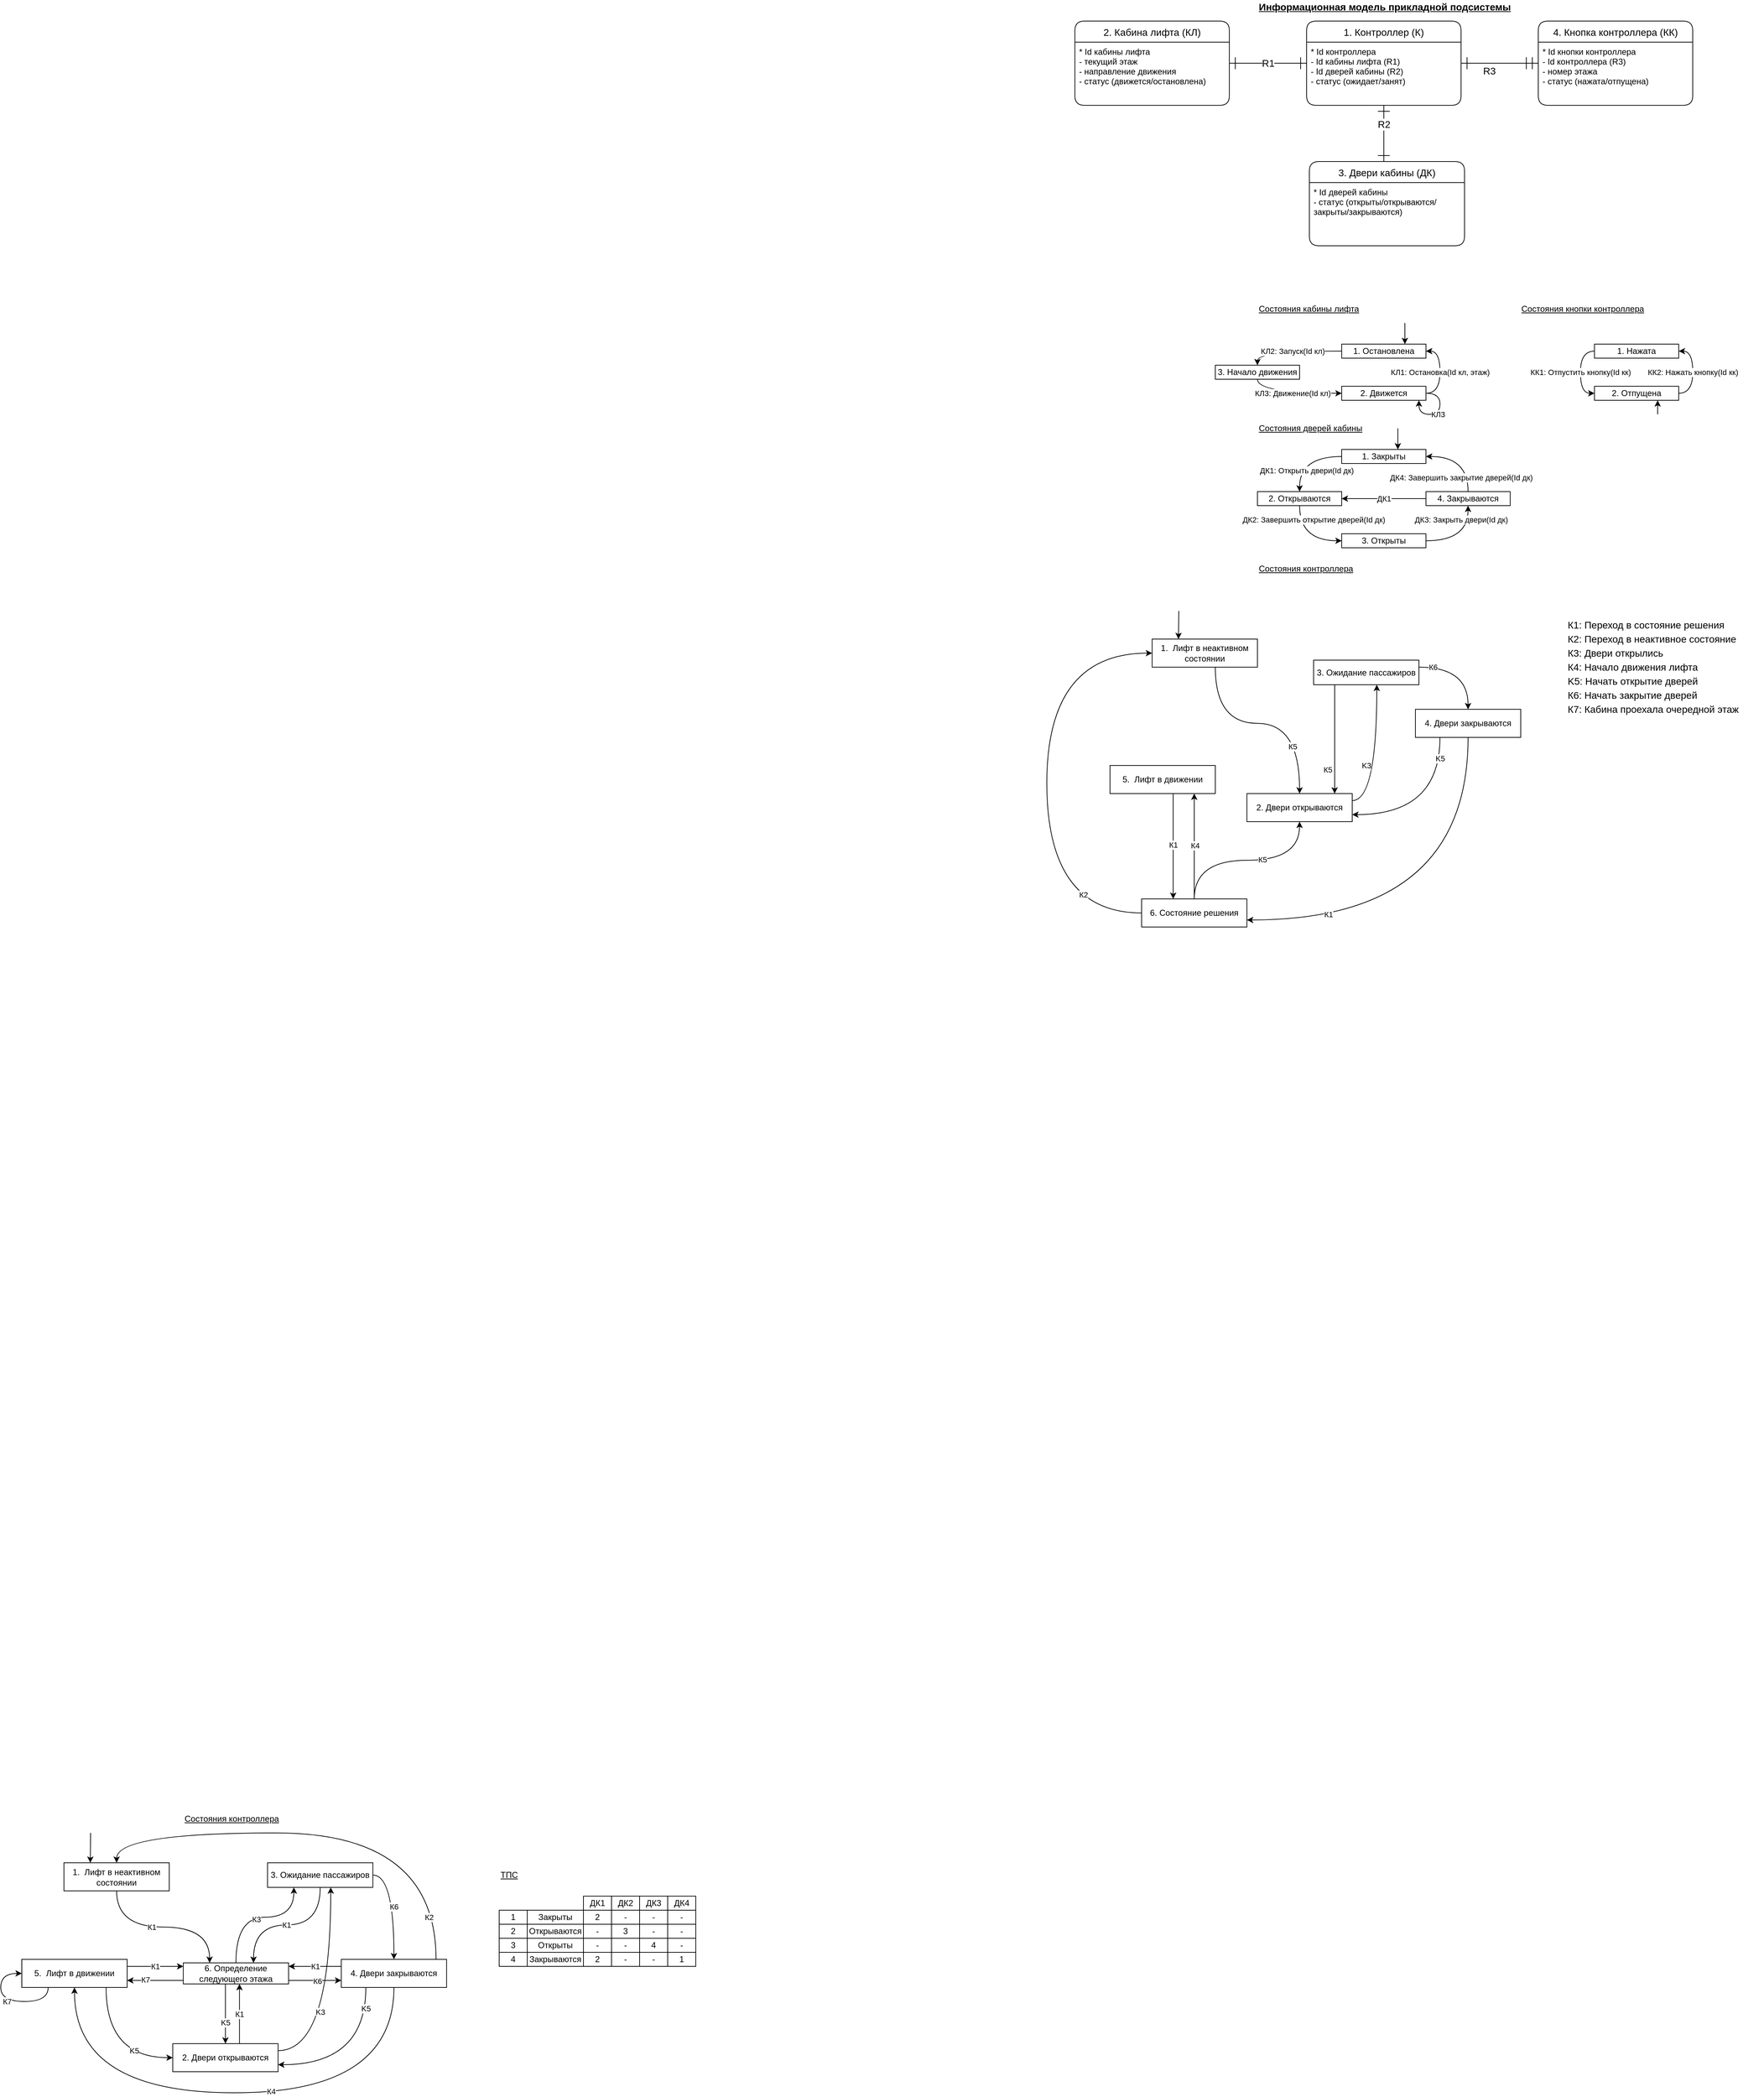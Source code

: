 <mxfile>
    <diagram id="FFJJ7vYpV9TbGx-IhugV" name="Страница 1">
        <mxGraphModel dx="3145" dy="600" grid="1" gridSize="10" guides="1" tooltips="1" connect="1" arrows="1" fold="1" page="1" pageScale="1" pageWidth="827" pageHeight="1169" math="0" shadow="0">
            <root>
                <mxCell id="0"/>
                <mxCell id="1" parent="0"/>
                <mxCell id="rGy74gRU72N-6EAPcVKt-3" value="Состояния кабины лифта" style="text;html=1;strokeColor=none;fillColor=none;align=left;verticalAlign=middle;whiteSpace=wrap;rounded=0;fontStyle=4" parent="1" vertex="1">
                    <mxGeometry x="40" y="450" width="200" height="20" as="geometry"/>
                </mxCell>
                <mxCell id="rGy74gRU72N-6EAPcVKt-4" value="Состояния дверей кабины" style="text;html=1;strokeColor=none;fillColor=none;align=left;verticalAlign=middle;whiteSpace=wrap;rounded=0;fontStyle=4" parent="1" vertex="1">
                    <mxGeometry x="40.0" y="620" width="200.03" height="20" as="geometry"/>
                </mxCell>
                <mxCell id="rGy74gRU72N-6EAPcVKt-15" value="Состояния кнопки контроллера" style="text;html=1;strokeColor=none;fillColor=none;align=left;verticalAlign=middle;whiteSpace=wrap;rounded=0;fontStyle=4" parent="1" vertex="1">
                    <mxGeometry x="414.03" y="450" width="200.03" height="20" as="geometry"/>
                </mxCell>
                <mxCell id="ytYb5CN6HiQMM8bSOuHx-4" value="КЛ2: Запуск(Id кл)" style="edgeStyle=orthogonalEdgeStyle;curved=1;orthogonalLoop=1;jettySize=auto;html=1;" parent="1" source="ytYb5CN6HiQMM8bSOuHx-1" target="5jym0ZMFD4PkC4suiMIN-1" edge="1">
                    <mxGeometry relative="1" as="geometry">
                        <Array as="points">
                            <mxPoint x="40" y="520"/>
                        </Array>
                    </mxGeometry>
                </mxCell>
                <mxCell id="ytYb5CN6HiQMM8bSOuHx-1" value="1. Остановлена" style="rounded=0;whiteSpace=wrap;html=1;" parent="1" vertex="1">
                    <mxGeometry x="160.02" y="510" width="120" height="20" as="geometry"/>
                </mxCell>
                <mxCell id="ytYb5CN6HiQMM8bSOuHx-3" value="КЛ1: Остановка(Id кл, этаж)" style="edgeStyle=orthogonalEdgeStyle;orthogonalLoop=1;jettySize=auto;html=1;curved=1;" parent="1" source="ytYb5CN6HiQMM8bSOuHx-2" target="ytYb5CN6HiQMM8bSOuHx-1" edge="1">
                    <mxGeometry relative="1" as="geometry">
                        <Array as="points">
                            <mxPoint x="300.02" y="580"/>
                            <mxPoint x="300.02" y="520"/>
                        </Array>
                    </mxGeometry>
                </mxCell>
                <mxCell id="ytYb5CN6HiQMM8bSOuHx-2" value="2. Движется" style="rounded=0;whiteSpace=wrap;html=1;" parent="1" vertex="1">
                    <mxGeometry x="160.02" y="570" width="120" height="20" as="geometry"/>
                </mxCell>
                <mxCell id="ytYb5CN6HiQMM8bSOuHx-5" value="Информационная модель прикладной подсистемы" style="text;html=1;strokeColor=none;fillColor=none;align=left;verticalAlign=middle;whiteSpace=wrap;rounded=0;fontStyle=5;fontSize=14;" parent="1" vertex="1">
                    <mxGeometry x="39.97" y="20" width="400.03" height="20" as="geometry"/>
                </mxCell>
                <mxCell id="ytYb5CN6HiQMM8bSOuHx-6" value="2. Кабина лифта (КЛ)" style="swimlane;childLayout=stackLayout;horizontal=1;startSize=30;horizontalStack=0;rounded=1;fontSize=14;fontStyle=0;strokeWidth=1;resizeParent=0;resizeLast=1;shadow=0;dashed=0;align=center;" parent="1" vertex="1">
                    <mxGeometry x="-220" y="50" width="220" height="120" as="geometry"/>
                </mxCell>
                <mxCell id="ytYb5CN6HiQMM8bSOuHx-7" value="* Id кабины лифта&#10;- текущий этаж&#10;- направление движения&#10;- статус (движется/остановлена)" style="align=left;strokeColor=none;fillColor=none;spacingLeft=4;fontSize=12;verticalAlign=top;resizable=0;rotatable=0;part=1;" parent="ytYb5CN6HiQMM8bSOuHx-6" vertex="1">
                    <mxGeometry y="30" width="220" height="90" as="geometry"/>
                </mxCell>
                <mxCell id="ytYb5CN6HiQMM8bSOuHx-17" value="R1" style="edgeStyle=orthogonalEdgeStyle;curved=1;orthogonalLoop=1;jettySize=auto;html=1;fontSize=14;endArrow=ERone;endFill=0;endSize=15;startArrow=ERone;startFill=0;startSize=15;" parent="1" source="ytYb5CN6HiQMM8bSOuHx-8" target="ytYb5CN6HiQMM8bSOuHx-6" edge="1">
                    <mxGeometry relative="1" as="geometry">
                        <mxPoint as="offset"/>
                    </mxGeometry>
                </mxCell>
                <mxCell id="ytYb5CN6HiQMM8bSOuHx-18" style="edgeStyle=orthogonalEdgeStyle;curved=1;orthogonalLoop=1;jettySize=auto;html=1;fontSize=14;startArrow=ERone;startFill=0;endArrow=ERone;endFill=0;startSize=15;endSize=15;" parent="1" source="ytYb5CN6HiQMM8bSOuHx-8" target="ytYb5CN6HiQMM8bSOuHx-11" edge="1">
                    <mxGeometry relative="1" as="geometry">
                        <Array as="points">
                            <mxPoint x="299.97" y="170"/>
                            <mxPoint x="299.97" y="310"/>
                        </Array>
                    </mxGeometry>
                </mxCell>
                <mxCell id="ytYb5CN6HiQMM8bSOuHx-20" value="R2" style="edgeLabel;html=1;align=center;verticalAlign=middle;resizable=0;points=[];fontSize=14;" parent="ytYb5CN6HiQMM8bSOuHx-18" vertex="1" connectable="0">
                    <mxGeometry x="0.197" y="-1" relative="1" as="geometry">
                        <mxPoint x="1" y="-21" as="offset"/>
                    </mxGeometry>
                </mxCell>
                <mxCell id="ytYb5CN6HiQMM8bSOuHx-8" value="1. Контроллер (К)" style="swimlane;childLayout=stackLayout;horizontal=1;startSize=30;horizontalStack=0;rounded=1;fontSize=14;fontStyle=0;strokeWidth=1;resizeParent=0;resizeLast=1;shadow=0;dashed=0;align=center;" parent="1" vertex="1">
                    <mxGeometry x="110.02" y="50" width="220" height="120" as="geometry"/>
                </mxCell>
                <mxCell id="ytYb5CN6HiQMM8bSOuHx-9" value="* Id контроллера&#10;- Id кабины лифта (R1)&#10;- Id дверей кабины (R2)&#10;- статус (ожидает/занят)" style="align=left;strokeColor=none;fillColor=none;spacingLeft=4;fontSize=12;verticalAlign=top;resizable=0;rotatable=0;part=1;" parent="ytYb5CN6HiQMM8bSOuHx-8" vertex="1">
                    <mxGeometry y="30" width="220" height="90" as="geometry"/>
                </mxCell>
                <mxCell id="ytYb5CN6HiQMM8bSOuHx-11" value="3. Двери кабины (ДК)" style="swimlane;childLayout=stackLayout;horizontal=1;startSize=30;horizontalStack=0;rounded=1;fontSize=14;fontStyle=0;strokeWidth=1;resizeParent=0;resizeLast=1;shadow=0;dashed=0;align=center;" parent="1" vertex="1">
                    <mxGeometry x="113.97" y="250" width="221" height="120" as="geometry"/>
                </mxCell>
                <mxCell id="ytYb5CN6HiQMM8bSOuHx-12" value="* Id дверей кабины&#10;- статус (открыты/открываются/&#10;закрыты/закрываются)" style="align=left;strokeColor=none;fillColor=none;spacingLeft=4;fontSize=12;verticalAlign=top;resizable=0;rotatable=0;part=1;" parent="ytYb5CN6HiQMM8bSOuHx-11" vertex="1">
                    <mxGeometry y="30" width="221" height="90" as="geometry"/>
                </mxCell>
                <mxCell id="ytYb5CN6HiQMM8bSOuHx-19" style="edgeStyle=orthogonalEdgeStyle;curved=1;orthogonalLoop=1;jettySize=auto;html=1;fontSize=14;startArrow=ERmandOne;startFill=0;endArrow=ERone;endFill=0;startSize=15;endSize=15;" parent="1" source="ytYb5CN6HiQMM8bSOuHx-15" target="ytYb5CN6HiQMM8bSOuHx-8" edge="1">
                    <mxGeometry relative="1" as="geometry"/>
                </mxCell>
                <mxCell id="ytYb5CN6HiQMM8bSOuHx-21" value="R3" style="edgeLabel;html=1;align=center;verticalAlign=middle;resizable=0;points=[];fontSize=14;" parent="ytYb5CN6HiQMM8bSOuHx-19" vertex="1" connectable="0">
                    <mxGeometry x="0.283" relative="1" as="geometry">
                        <mxPoint y="11" as="offset"/>
                    </mxGeometry>
                </mxCell>
                <mxCell id="ytYb5CN6HiQMM8bSOuHx-15" value="4. Кнопка контроллера (КК)" style="swimlane;childLayout=stackLayout;horizontal=1;startSize=30;horizontalStack=0;rounded=1;fontSize=14;fontStyle=0;strokeWidth=1;resizeParent=0;resizeLast=1;shadow=0;dashed=0;align=center;" parent="1" vertex="1">
                    <mxGeometry x="440" y="50" width="220" height="120" as="geometry"/>
                </mxCell>
                <mxCell id="ytYb5CN6HiQMM8bSOuHx-16" value="* Id кнопки контроллера&#10;- Id контроллера (R3)&#10;- номер этажа&#10;- статус (нажата/отпущена)" style="align=left;strokeColor=none;fillColor=none;spacingLeft=4;fontSize=12;verticalAlign=top;resizable=0;rotatable=0;part=1;" parent="ytYb5CN6HiQMM8bSOuHx-15" vertex="1">
                    <mxGeometry y="30" width="220" height="90" as="geometry"/>
                </mxCell>
                <mxCell id="E6nvMdB4aJgWT5wThZRG-4" value="КК1: Отпустить кнопку(Id кк)" style="edgeStyle=orthogonalEdgeStyle;curved=1;orthogonalLoop=1;jettySize=auto;html=1;" parent="1" source="E6nvMdB4aJgWT5wThZRG-1" target="E6nvMdB4aJgWT5wThZRG-2" edge="1">
                    <mxGeometry relative="1" as="geometry">
                        <Array as="points">
                            <mxPoint x="500.06" y="520"/>
                            <mxPoint x="500.06" y="580"/>
                        </Array>
                    </mxGeometry>
                </mxCell>
                <mxCell id="E6nvMdB4aJgWT5wThZRG-1" value="1. Нажата" style="rounded=0;whiteSpace=wrap;html=1;" parent="1" vertex="1">
                    <mxGeometry x="520.04" y="510" width="120" height="20" as="geometry"/>
                </mxCell>
                <mxCell id="E6nvMdB4aJgWT5wThZRG-3" value="КК2: Нажать кнопку(Id кк)" style="edgeStyle=orthogonalEdgeStyle;orthogonalLoop=1;jettySize=auto;html=1;curved=1;" parent="1" source="E6nvMdB4aJgWT5wThZRG-2" target="E6nvMdB4aJgWT5wThZRG-1" edge="1">
                    <mxGeometry relative="1" as="geometry">
                        <Array as="points">
                            <mxPoint x="660.06" y="580"/>
                            <mxPoint x="660.06" y="520"/>
                        </Array>
                    </mxGeometry>
                </mxCell>
                <mxCell id="E6nvMdB4aJgWT5wThZRG-2" value="2. Отпущена" style="rounded=0;whiteSpace=wrap;html=1;" parent="1" vertex="1">
                    <mxGeometry x="520.04" y="570" width="120" height="20" as="geometry"/>
                </mxCell>
                <mxCell id="E6nvMdB4aJgWT5wThZRG-9" style="edgeStyle=orthogonalEdgeStyle;curved=1;orthogonalLoop=1;jettySize=auto;html=1;entryX=0.5;entryY=0;entryDx=0;entryDy=0;exitX=0;exitY=0.5;exitDx=0;exitDy=0;" parent="1" source="E6nvMdB4aJgWT5wThZRG-5" target="E6nvMdB4aJgWT5wThZRG-6" edge="1">
                    <mxGeometry relative="1" as="geometry"/>
                </mxCell>
                <mxCell id="W7GcJJfSbcKXSyQRW5s8-4" value="ДК1: Открыть двери(Id дк)" style="edgeLabel;html=1;align=center;verticalAlign=middle;resizable=0;points=[];" parent="E6nvMdB4aJgWT5wThZRG-9" vertex="1" connectable="0">
                    <mxGeometry x="0.418" y="13" relative="1" as="geometry">
                        <mxPoint x="-3" y="2" as="offset"/>
                    </mxGeometry>
                </mxCell>
                <mxCell id="E6nvMdB4aJgWT5wThZRG-5" value="1. Закрыты" style="rounded=0;whiteSpace=wrap;html=1;" parent="1" vertex="1">
                    <mxGeometry x="160.0" y="660" width="120" height="20" as="geometry"/>
                </mxCell>
                <mxCell id="E6nvMdB4aJgWT5wThZRG-10" style="edgeStyle=orthogonalEdgeStyle;curved=1;orthogonalLoop=1;jettySize=auto;html=1;entryX=0;entryY=0.5;entryDx=0;entryDy=0;" parent="1" source="E6nvMdB4aJgWT5wThZRG-6" target="E6nvMdB4aJgWT5wThZRG-8" edge="1">
                    <mxGeometry relative="1" as="geometry"/>
                </mxCell>
                <mxCell id="W7GcJJfSbcKXSyQRW5s8-5" value="ДК2: Завершить открытие дверей(Id дк)" style="edgeLabel;html=1;align=center;verticalAlign=middle;resizable=0;points=[];" parent="E6nvMdB4aJgWT5wThZRG-10" vertex="1" connectable="0">
                    <mxGeometry x="0.218" y="11" relative="1" as="geometry">
                        <mxPoint x="3" y="-19" as="offset"/>
                    </mxGeometry>
                </mxCell>
                <mxCell id="E6nvMdB4aJgWT5wThZRG-6" value="2. Открываются" style="rounded=0;whiteSpace=wrap;html=1;" parent="1" vertex="1">
                    <mxGeometry x="40.0" y="720" width="120" height="20" as="geometry"/>
                </mxCell>
                <mxCell id="E6nvMdB4aJgWT5wThZRG-12" style="edgeStyle=orthogonalEdgeStyle;curved=1;orthogonalLoop=1;jettySize=auto;html=1;entryX=1;entryY=0.5;entryDx=0;entryDy=0;" parent="1" source="E6nvMdB4aJgWT5wThZRG-7" target="E6nvMdB4aJgWT5wThZRG-5" edge="1">
                    <mxGeometry relative="1" as="geometry"/>
                </mxCell>
                <mxCell id="W7GcJJfSbcKXSyQRW5s8-7" value="ДК4: Завершить закрытие дверей(Id дк)" style="edgeLabel;html=1;align=center;verticalAlign=middle;resizable=0;points=[];" parent="E6nvMdB4aJgWT5wThZRG-12" vertex="1" connectable="0">
                    <mxGeometry x="0.218" y="8" relative="1" as="geometry">
                        <mxPoint x="7" y="22" as="offset"/>
                    </mxGeometry>
                </mxCell>
                <mxCell id="W7GcJJfSbcKXSyQRW5s8-23" style="edgeStyle=orthogonalEdgeStyle;rounded=0;orthogonalLoop=1;jettySize=auto;html=1;" parent="1" source="E6nvMdB4aJgWT5wThZRG-7" target="E6nvMdB4aJgWT5wThZRG-6" edge="1">
                    <mxGeometry relative="1" as="geometry"/>
                </mxCell>
                <mxCell id="W7GcJJfSbcKXSyQRW5s8-24" value="ДК1" style="edgeLabel;html=1;align=center;verticalAlign=middle;resizable=0;points=[];" parent="W7GcJJfSbcKXSyQRW5s8-23" vertex="1" connectable="0">
                    <mxGeometry x="-0.161" y="1" relative="1" as="geometry">
                        <mxPoint x="-10" y="-1" as="offset"/>
                    </mxGeometry>
                </mxCell>
                <mxCell id="E6nvMdB4aJgWT5wThZRG-7" value="4. Закрываются" style="rounded=0;whiteSpace=wrap;html=1;" parent="1" vertex="1">
                    <mxGeometry x="280.03" y="720" width="120" height="20" as="geometry"/>
                </mxCell>
                <mxCell id="E6nvMdB4aJgWT5wThZRG-11" style="edgeStyle=orthogonalEdgeStyle;curved=1;orthogonalLoop=1;jettySize=auto;html=1;exitX=1;exitY=0.5;exitDx=0;exitDy=0;" parent="1" source="E6nvMdB4aJgWT5wThZRG-8" target="E6nvMdB4aJgWT5wThZRG-7" edge="1">
                    <mxGeometry relative="1" as="geometry"/>
                </mxCell>
                <mxCell id="W7GcJJfSbcKXSyQRW5s8-6" value="ДК3: Закрыть двери(Id дк)" style="edgeLabel;html=1;align=center;verticalAlign=middle;resizable=0;points=[];" parent="E6nvMdB4aJgWT5wThZRG-11" vertex="1" connectable="0">
                    <mxGeometry x="0.364" y="13" relative="1" as="geometry">
                        <mxPoint x="3" y="-15" as="offset"/>
                    </mxGeometry>
                </mxCell>
                <mxCell id="E6nvMdB4aJgWT5wThZRG-8" value="3. Открыты" style="rounded=0;whiteSpace=wrap;html=1;" parent="1" vertex="1">
                    <mxGeometry x="160.0" y="780" width="120" height="20" as="geometry"/>
                </mxCell>
                <mxCell id="W7GcJJfSbcKXSyQRW5s8-1" value="1" style="rounded=0;whiteSpace=wrap;html=1;fillColor=none;" parent="1" vertex="1">
                    <mxGeometry x="-1040" y="2740" width="40" height="20" as="geometry"/>
                </mxCell>
                <mxCell id="W7GcJJfSbcKXSyQRW5s8-2" value="ТПС" style="text;html=1;strokeColor=none;fillColor=none;align=left;verticalAlign=middle;whiteSpace=wrap;rounded=0;fontStyle=4" parent="1" vertex="1">
                    <mxGeometry x="-1040" y="2680" width="200" height="20" as="geometry"/>
                </mxCell>
                <mxCell id="W7GcJJfSbcKXSyQRW5s8-8" value="2" style="rounded=0;whiteSpace=wrap;html=1;fillColor=none;" parent="1" vertex="1">
                    <mxGeometry x="-1040" y="2760" width="40" height="20" as="geometry"/>
                </mxCell>
                <mxCell id="W7GcJJfSbcKXSyQRW5s8-9" value="3" style="rounded=0;whiteSpace=wrap;html=1;fillColor=none;" parent="1" vertex="1">
                    <mxGeometry x="-1040" y="2780" width="40" height="20" as="geometry"/>
                </mxCell>
                <mxCell id="W7GcJJfSbcKXSyQRW5s8-10" value="4" style="rounded=0;whiteSpace=wrap;html=1;fillColor=none;" parent="1" vertex="1">
                    <mxGeometry x="-1040" y="2800" width="40" height="20" as="geometry"/>
                </mxCell>
                <mxCell id="W7GcJJfSbcKXSyQRW5s8-11" value="Закрыты" style="rounded=0;whiteSpace=wrap;html=1;fillColor=none;" parent="1" vertex="1">
                    <mxGeometry x="-1000" y="2740" width="80" height="20" as="geometry"/>
                </mxCell>
                <mxCell id="W7GcJJfSbcKXSyQRW5s8-12" value="Открываются" style="rounded=0;whiteSpace=wrap;html=1;fillColor=none;" parent="1" vertex="1">
                    <mxGeometry x="-1000" y="2760" width="80" height="20" as="geometry"/>
                </mxCell>
                <mxCell id="W7GcJJfSbcKXSyQRW5s8-13" value="Открыты" style="rounded=0;whiteSpace=wrap;html=1;fillColor=none;" parent="1" vertex="1">
                    <mxGeometry x="-1000" y="2780" width="80" height="20" as="geometry"/>
                </mxCell>
                <mxCell id="W7GcJJfSbcKXSyQRW5s8-14" value="Закрываются" style="rounded=0;whiteSpace=wrap;html=1;fillColor=none;" parent="1" vertex="1">
                    <mxGeometry x="-1000" y="2800" width="80" height="20" as="geometry"/>
                </mxCell>
                <mxCell id="W7GcJJfSbcKXSyQRW5s8-15" value="ДК1" style="rounded=0;whiteSpace=wrap;html=1;fillColor=none;" parent="1" vertex="1">
                    <mxGeometry x="-920" y="2720" width="40" height="20" as="geometry"/>
                </mxCell>
                <mxCell id="W7GcJJfSbcKXSyQRW5s8-16" value="ДК2" style="rounded=0;whiteSpace=wrap;html=1;fillColor=none;" parent="1" vertex="1">
                    <mxGeometry x="-880" y="2720" width="40" height="20" as="geometry"/>
                </mxCell>
                <mxCell id="W7GcJJfSbcKXSyQRW5s8-17" value="ДК3" style="rounded=0;whiteSpace=wrap;html=1;fillColor=none;" parent="1" vertex="1">
                    <mxGeometry x="-840" y="2720" width="40" height="20" as="geometry"/>
                </mxCell>
                <mxCell id="W7GcJJfSbcKXSyQRW5s8-18" value="ДК4" style="rounded=0;whiteSpace=wrap;html=1;fillColor=none;" parent="1" vertex="1">
                    <mxGeometry x="-800" y="2720" width="40" height="20" as="geometry"/>
                </mxCell>
                <mxCell id="W7GcJJfSbcKXSyQRW5s8-19" value="2" style="rounded=0;whiteSpace=wrap;html=1;fillColor=none;" parent="1" vertex="1">
                    <mxGeometry x="-920" y="2740" width="40" height="20" as="geometry"/>
                </mxCell>
                <mxCell id="W7GcJJfSbcKXSyQRW5s8-20" value="-" style="rounded=0;whiteSpace=wrap;html=1;fillColor=none;" parent="1" vertex="1">
                    <mxGeometry x="-920" y="2760" width="40" height="20" as="geometry"/>
                </mxCell>
                <mxCell id="W7GcJJfSbcKXSyQRW5s8-21" value="-" style="rounded=0;whiteSpace=wrap;html=1;fillColor=none;" parent="1" vertex="1">
                    <mxGeometry x="-920" y="2780" width="40" height="20" as="geometry"/>
                </mxCell>
                <mxCell id="W7GcJJfSbcKXSyQRW5s8-22" value="2" style="rounded=0;whiteSpace=wrap;html=1;fillColor=none;" parent="1" vertex="1">
                    <mxGeometry x="-920" y="2800" width="40" height="20" as="geometry"/>
                </mxCell>
                <mxCell id="W7GcJJfSbcKXSyQRW5s8-26" value="3" style="rounded=0;whiteSpace=wrap;html=1;fillColor=none;" parent="1" vertex="1">
                    <mxGeometry x="-880" y="2760" width="40" height="20" as="geometry"/>
                </mxCell>
                <mxCell id="W7GcJJfSbcKXSyQRW5s8-27" value="-" style="rounded=0;whiteSpace=wrap;html=1;fillColor=none;" parent="1" vertex="1">
                    <mxGeometry x="-880" y="2740" width="40" height="20" as="geometry"/>
                </mxCell>
                <mxCell id="W7GcJJfSbcKXSyQRW5s8-28" value="-" style="rounded=0;whiteSpace=wrap;html=1;fillColor=none;" parent="1" vertex="1">
                    <mxGeometry x="-880" y="2780" width="40" height="20" as="geometry"/>
                </mxCell>
                <mxCell id="W7GcJJfSbcKXSyQRW5s8-29" value="-" style="rounded=0;whiteSpace=wrap;html=1;fillColor=none;" parent="1" vertex="1">
                    <mxGeometry x="-880" y="2800" width="40" height="20" as="geometry"/>
                </mxCell>
                <mxCell id="W7GcJJfSbcKXSyQRW5s8-30" value="4" style="rounded=0;whiteSpace=wrap;html=1;fillColor=none;" parent="1" vertex="1">
                    <mxGeometry x="-840" y="2780" width="40" height="20" as="geometry"/>
                </mxCell>
                <mxCell id="W7GcJJfSbcKXSyQRW5s8-31" value="-" style="rounded=0;whiteSpace=wrap;html=1;fillColor=none;" parent="1" vertex="1">
                    <mxGeometry x="-840" y="2760" width="40" height="20" as="geometry"/>
                </mxCell>
                <mxCell id="W7GcJJfSbcKXSyQRW5s8-32" value="-" style="rounded=0;whiteSpace=wrap;html=1;fillColor=none;" parent="1" vertex="1">
                    <mxGeometry x="-840" y="2740" width="40" height="20" as="geometry"/>
                </mxCell>
                <mxCell id="W7GcJJfSbcKXSyQRW5s8-33" value="-" style="rounded=0;whiteSpace=wrap;html=1;fillColor=none;" parent="1" vertex="1">
                    <mxGeometry x="-840" y="2800" width="40" height="20" as="geometry"/>
                </mxCell>
                <mxCell id="W7GcJJfSbcKXSyQRW5s8-34" value="1" style="rounded=0;whiteSpace=wrap;html=1;fillColor=none;" parent="1" vertex="1">
                    <mxGeometry x="-800" y="2800" width="40" height="20" as="geometry"/>
                </mxCell>
                <mxCell id="W7GcJJfSbcKXSyQRW5s8-35" value="-" style="rounded=0;whiteSpace=wrap;html=1;fillColor=none;" parent="1" vertex="1">
                    <mxGeometry x="-800" y="2780" width="40" height="20" as="geometry"/>
                </mxCell>
                <mxCell id="W7GcJJfSbcKXSyQRW5s8-36" value="-" style="rounded=0;whiteSpace=wrap;html=1;fillColor=none;" parent="1" vertex="1">
                    <mxGeometry x="-800" y="2760" width="40" height="20" as="geometry"/>
                </mxCell>
                <mxCell id="W7GcJJfSbcKXSyQRW5s8-37" value="-" style="rounded=0;whiteSpace=wrap;html=1;fillColor=none;" parent="1" vertex="1">
                    <mxGeometry x="-800" y="2740" width="40" height="20" as="geometry"/>
                </mxCell>
                <mxCell id="ydrPqTwcOS3lQjm-XeVe-1" value="Состояния контроллера" style="text;html=1;strokeColor=none;fillColor=none;align=left;verticalAlign=middle;whiteSpace=wrap;rounded=0;fontStyle=4" parent="1" vertex="1">
                    <mxGeometry x="40.0" y="820" width="200.03" height="20" as="geometry"/>
                </mxCell>
                <mxCell id="IUg-mft-xapzD2BrvqNs-6" value="К6" style="edgeStyle=orthogonalEdgeStyle;orthogonalLoop=1;jettySize=auto;html=1;curved=1;" parent="1" source="1RubFFUEzhwFRpHru7SJ-27" target="1RubFFUEzhwFRpHru7SJ-29" edge="1">
                    <mxGeometry x="-0.692" relative="1" as="geometry">
                        <Array as="points">
                            <mxPoint x="340" y="970"/>
                        </Array>
                        <mxPoint as="offset"/>
                    </mxGeometry>
                </mxCell>
                <mxCell id="1RubFFUEzhwFRpHru7SJ-27" value="3. Ожидание пассажиров" style="rounded=0;whiteSpace=wrap;html=1;" parent="1" vertex="1">
                    <mxGeometry x="120.0" y="960" width="150" height="35" as="geometry"/>
                </mxCell>
                <mxCell id="1RubFFUEzhwFRpHru7SJ-29" value="4. Двери закрываются" style="rounded=0;whiteSpace=wrap;html=1;" parent="1" vertex="1">
                    <mxGeometry x="265.03" y="1030" width="150" height="40" as="geometry"/>
                </mxCell>
                <mxCell id="1RubFFUEzhwFRpHru7SJ-34" value="К2: Переход в неактивное состояние" style="text;html=1;strokeColor=none;fillColor=none;align=left;verticalAlign=middle;whiteSpace=wrap;rounded=0;fontSize=14;" parent="1" vertex="1">
                    <mxGeometry x="480.03" y="920" width="280" height="20" as="geometry"/>
                </mxCell>
                <mxCell id="1RubFFUEzhwFRpHru7SJ-40" value="К3: Двери открылись" style="text;html=1;strokeColor=none;fillColor=none;align=left;verticalAlign=middle;whiteSpace=wrap;rounded=0;fontSize=14;" parent="1" vertex="1">
                    <mxGeometry x="479.9" y="940" width="280" height="20" as="geometry"/>
                </mxCell>
                <mxCell id="qX_3Gwqr9Lo_Wm2yeuOw-2" value="К4: Начало движения лифта" style="text;html=1;strokeColor=none;fillColor=none;align=left;verticalAlign=middle;whiteSpace=wrap;rounded=0;fontSize=14;" parent="1" vertex="1">
                    <mxGeometry x="480.03" y="960" width="280" height="20" as="geometry"/>
                </mxCell>
                <mxCell id="IUg-mft-xapzD2BrvqNs-8" value="K3" style="edgeStyle=orthogonalEdgeStyle;orthogonalLoop=1;jettySize=auto;html=1;curved=1;exitX=1;exitY=0.25;exitDx=0;exitDy=0;" parent="1" source="HDxr8kiUH-6mZuYNT8Sr-1" target="1RubFFUEzhwFRpHru7SJ-27" edge="1">
                    <mxGeometry x="-0.15" y="15" relative="1" as="geometry">
                        <Array as="points">
                            <mxPoint x="210" y="1160"/>
                        </Array>
                        <mxPoint as="offset"/>
                    </mxGeometry>
                </mxCell>
                <mxCell id="HDxr8kiUH-6mZuYNT8Sr-1" value="2. Двери открываются" style="rounded=0;whiteSpace=wrap;html=1;" parent="1" vertex="1">
                    <mxGeometry x="25" y="1150" width="150" height="40" as="geometry"/>
                </mxCell>
                <mxCell id="IUg-mft-xapzD2BrvqNs-10" value="K5: Начать открытие дверей" style="text;html=1;strokeColor=none;fillColor=none;align=left;verticalAlign=middle;whiteSpace=wrap;rounded=0;fontSize=14;" parent="1" vertex="1">
                    <mxGeometry x="479.9" y="980" width="280" height="20" as="geometry"/>
                </mxCell>
                <mxCell id="IUg-mft-xapzD2BrvqNs-12" value="К6: Начать закрытие дверей" style="text;html=1;strokeColor=none;fillColor=none;align=left;verticalAlign=middle;whiteSpace=wrap;rounded=0;fontSize=14;" parent="1" vertex="1">
                    <mxGeometry x="479.9" y="1000" width="280" height="20" as="geometry"/>
                </mxCell>
                <mxCell id="IUg-mft-xapzD2BrvqNs-17" value="К7: Кабина проехала очередной этаж" style="text;html=1;strokeColor=none;fillColor=none;align=left;verticalAlign=middle;whiteSpace=wrap;rounded=0;fontSize=14;" parent="1" vertex="1">
                    <mxGeometry x="479.9" y="1020" width="280" height="20" as="geometry"/>
                </mxCell>
                <mxCell id="IUg-mft-xapzD2BrvqNs-18" value="" style="endArrow=classic;html=1;entryX=0.25;entryY=0;entryDx=0;entryDy=0;" parent="1" target="2" edge="1">
                    <mxGeometry width="50" height="50" relative="1" as="geometry">
                        <mxPoint x="-72" y="890" as="sourcePoint"/>
                        <mxPoint x="-90" y="890" as="targetPoint"/>
                        <Array as="points"/>
                    </mxGeometry>
                </mxCell>
                <mxCell id="IUg-mft-xapzD2BrvqNs-19" value="" style="endArrow=classic;html=1;entryX=0.75;entryY=0;entryDx=0;entryDy=0;" parent="1" target="ytYb5CN6HiQMM8bSOuHx-1" edge="1">
                    <mxGeometry width="50" height="50" relative="1" as="geometry">
                        <mxPoint x="250" y="480" as="sourcePoint"/>
                        <mxPoint x="300" y="430" as="targetPoint"/>
                    </mxGeometry>
                </mxCell>
                <mxCell id="IUg-mft-xapzD2BrvqNs-20" value="" style="endArrow=classic;html=1;entryX=0.75;entryY=1;entryDx=0;entryDy=0;" parent="1" target="E6nvMdB4aJgWT5wThZRG-2" edge="1">
                    <mxGeometry width="50" height="50" relative="1" as="geometry">
                        <mxPoint x="610" y="610" as="sourcePoint"/>
                        <mxPoint x="610" y="580" as="targetPoint"/>
                    </mxGeometry>
                </mxCell>
                <mxCell id="IUg-mft-xapzD2BrvqNs-21" value="" style="endArrow=classic;html=1;" parent="1" edge="1">
                    <mxGeometry width="50" height="50" relative="1" as="geometry">
                        <mxPoint x="240" y="630" as="sourcePoint"/>
                        <mxPoint x="240" y="660" as="targetPoint"/>
                    </mxGeometry>
                </mxCell>
                <mxCell id="5jym0ZMFD4PkC4suiMIN-3" value="КЛ3: Движение(Id кл)" style="edgeStyle=orthogonalEdgeStyle;orthogonalLoop=1;jettySize=auto;html=1;curved=1;" parent="1" source="5jym0ZMFD4PkC4suiMIN-1" target="ytYb5CN6HiQMM8bSOuHx-2" edge="1">
                    <mxGeometry relative="1" as="geometry">
                        <Array as="points">
                            <mxPoint x="40" y="580"/>
                        </Array>
                    </mxGeometry>
                </mxCell>
                <mxCell id="5jym0ZMFD4PkC4suiMIN-1" value="3. Начало движения" style="rounded=0;whiteSpace=wrap;html=1;" parent="1" vertex="1">
                    <mxGeometry x="-20" y="540" width="120" height="20" as="geometry"/>
                </mxCell>
                <mxCell id="5jym0ZMFD4PkC4suiMIN-4" value="КЛ3" style="edgeStyle=orthogonalEdgeStyle;curved=1;orthogonalLoop=1;jettySize=auto;html=1;exitX=1;exitY=0.5;exitDx=0;exitDy=0;" parent="1" source="ytYb5CN6HiQMM8bSOuHx-2" target="ytYb5CN6HiQMM8bSOuHx-2" edge="1">
                    <mxGeometry x="0.049" relative="1" as="geometry">
                        <Array as="points">
                            <mxPoint x="300" y="580"/>
                            <mxPoint x="300" y="610"/>
                            <mxPoint x="270" y="610"/>
                        </Array>
                        <mxPoint as="offset"/>
                    </mxGeometry>
                </mxCell>
                <mxCell id="2" value="1.&amp;nbsp; Лифт в неактивном состоянии" style="rounded=0;whiteSpace=wrap;html=1;" parent="1" vertex="1">
                    <mxGeometry x="-110" y="930" width="150" height="40" as="geometry"/>
                </mxCell>
                <mxCell id="5" value="5.&amp;nbsp; Лифт в движении" style="rounded=0;whiteSpace=wrap;html=1;" parent="1" vertex="1">
                    <mxGeometry x="-170" y="1110" width="150" height="40" as="geometry"/>
                </mxCell>
                <mxCell id="13" value="" style="edgeStyle=elbowEdgeStyle;elbow=vertical;endArrow=classic;html=1;curved=1;" parent="1" source="1RubFFUEzhwFRpHru7SJ-29" target="104" edge="1">
                    <mxGeometry width="50" height="50" relative="1" as="geometry">
                        <mxPoint x="-90" y="1280" as="sourcePoint"/>
                        <mxPoint x="-40" y="1230" as="targetPoint"/>
                        <Array as="points">
                            <mxPoint x="190" y="1330"/>
                        </Array>
                    </mxGeometry>
                </mxCell>
                <mxCell id="110" value="К1" style="edgeLabel;html=1;align=center;verticalAlign=middle;resizable=0;points=[];" vertex="1" connectable="0" parent="13">
                    <mxGeometry x="0.598" y="-9" relative="1" as="geometry">
                        <mxPoint y="1" as="offset"/>
                    </mxGeometry>
                </mxCell>
                <mxCell id="63" value="K5" style="edgeStyle=orthogonalEdgeStyle;orthogonalLoop=1;jettySize=auto;html=1;curved=1;entryX=1;entryY=0.75;entryDx=0;entryDy=0;" parent="1" source="1RubFFUEzhwFRpHru7SJ-29" target="HDxr8kiUH-6mZuYNT8Sr-1" edge="1">
                    <mxGeometry x="-0.745" relative="1" as="geometry">
                        <Array as="points">
                            <mxPoint x="300" y="1180"/>
                        </Array>
                        <mxPoint as="offset"/>
                        <mxPoint x="185" y="1180" as="sourcePoint"/>
                        <mxPoint x="260" y="937.5" as="targetPoint"/>
                    </mxGeometry>
                </mxCell>
                <mxCell id="64" value="Состояния контроллера" style="text;html=1;strokeColor=none;fillColor=none;align=left;verticalAlign=middle;whiteSpace=wrap;rounded=0;fontStyle=4" parent="1" vertex="1">
                    <mxGeometry x="-1489.92" y="2600" width="200.03" height="20" as="geometry"/>
                </mxCell>
                <mxCell id="65" value="К1" style="edgeStyle=orthogonalEdgeStyle;rounded=0;orthogonalLoop=1;jettySize=auto;html=1;" parent="1" source="67" target="68" edge="1">
                    <mxGeometry relative="1" as="geometry">
                        <Array as="points">
                            <mxPoint x="-1519.92" y="2820"/>
                            <mxPoint x="-1519.92" y="2820"/>
                        </Array>
                    </mxGeometry>
                </mxCell>
                <mxCell id="66" value="K5" style="edgeStyle=orthogonalEdgeStyle;orthogonalLoop=1;jettySize=auto;html=1;curved=1;" parent="1" source="67" target="76" edge="1">
                    <mxGeometry x="0.436" y="10" relative="1" as="geometry">
                        <Array as="points">
                            <mxPoint x="-1599.92" y="2950"/>
                        </Array>
                        <mxPoint as="offset"/>
                    </mxGeometry>
                </mxCell>
                <mxCell id="67" value="4.&amp;nbsp; Лифт в движении" style="rounded=0;whiteSpace=wrap;html=1;" parent="1" vertex="1">
                    <mxGeometry x="-1719.92" y="2810" width="150" height="40" as="geometry"/>
                </mxCell>
                <mxCell id="68" value="6. Определение следующего этажа" style="rounded=0;whiteSpace=wrap;html=1;" parent="1" vertex="1">
                    <mxGeometry x="-1489.95" y="2815" width="150" height="30" as="geometry"/>
                </mxCell>
                <mxCell id="69" value="К1" style="edgeStyle=orthogonalEdgeStyle;orthogonalLoop=1;jettySize=auto;html=1;curved=1;" parent="1" source="71" target="68" edge="1">
                    <mxGeometry relative="1" as="geometry">
                        <Array as="points">
                            <mxPoint x="-1294.92" y="2761"/>
                            <mxPoint x="-1389.92" y="2761"/>
                        </Array>
                    </mxGeometry>
                </mxCell>
                <mxCell id="70" value="К6" style="edgeStyle=orthogonalEdgeStyle;orthogonalLoop=1;jettySize=auto;html=1;curved=1;" parent="1" source="71" target="73" edge="1">
                    <mxGeometry relative="1" as="geometry">
                        <Array as="points">
                            <mxPoint x="-1189.92" y="2690"/>
                        </Array>
                    </mxGeometry>
                </mxCell>
                <mxCell id="71" value="3. Ожидание пассажиров" style="rounded=0;whiteSpace=wrap;html=1;" parent="1" vertex="1">
                    <mxGeometry x="-1369.92" y="2672.5" width="150" height="35" as="geometry"/>
                </mxCell>
                <mxCell id="72" value="К1" style="edgeStyle=orthogonalEdgeStyle;rounded=0;orthogonalLoop=1;jettySize=auto;html=1;exitX=0;exitY=0.25;exitDx=0;exitDy=0;" parent="1" source="73" edge="1">
                    <mxGeometry relative="1" as="geometry">
                        <mxPoint x="-1339.92" y="2820" as="targetPoint"/>
                    </mxGeometry>
                </mxCell>
                <mxCell id="73" value="4. Двери закрываются" style="rounded=0;whiteSpace=wrap;html=1;" parent="1" vertex="1">
                    <mxGeometry x="-1264.89" y="2810" width="150" height="40" as="geometry"/>
                </mxCell>
                <mxCell id="74" value="К1" style="edgeStyle=orthogonalEdgeStyle;rounded=0;orthogonalLoop=1;jettySize=auto;html=1;" parent="1" source="76" target="68" edge="1">
                    <mxGeometry relative="1" as="geometry">
                        <Array as="points">
                            <mxPoint x="-1409.92" y="2880"/>
                            <mxPoint x="-1409.92" y="2880"/>
                        </Array>
                    </mxGeometry>
                </mxCell>
                <mxCell id="75" value="K3" style="edgeStyle=orthogonalEdgeStyle;orthogonalLoop=1;jettySize=auto;html=1;curved=1;exitX=1;exitY=0.25;exitDx=0;exitDy=0;" parent="1" source="76" target="71" edge="1">
                    <mxGeometry x="-0.15" y="15" relative="1" as="geometry">
                        <Array as="points">
                            <mxPoint x="-1279.92" y="2940"/>
                        </Array>
                        <mxPoint as="offset"/>
                    </mxGeometry>
                </mxCell>
                <mxCell id="76" value="2. Двери открываются" style="rounded=0;whiteSpace=wrap;html=1;" parent="1" vertex="1">
                    <mxGeometry x="-1504.92" y="2930" width="150" height="40" as="geometry"/>
                </mxCell>
                <mxCell id="77" value="К7" style="edgeStyle=orthogonalEdgeStyle;orthogonalLoop=1;jettySize=auto;html=1;exitX=0.25;exitY=1;exitDx=0;exitDy=0;curved=1;" parent="1" source="67" target="67" edge="1">
                    <mxGeometry relative="1" as="geometry">
                        <Array as="points">
                            <mxPoint x="-1681.92" y="2870"/>
                            <mxPoint x="-1749.92" y="2870"/>
                            <mxPoint x="-1749.92" y="2830"/>
                        </Array>
                    </mxGeometry>
                </mxCell>
                <mxCell id="78" value="" style="endArrow=classic;html=1;entryX=0.25;entryY=0;entryDx=0;entryDy=0;" parent="1" target="79" edge="1">
                    <mxGeometry width="50" height="50" relative="1" as="geometry">
                        <mxPoint x="-1621.92" y="2630" as="sourcePoint"/>
                        <mxPoint x="-1619.92" y="2670" as="targetPoint"/>
                        <Array as="points"/>
                    </mxGeometry>
                </mxCell>
                <mxCell id="79" value="1.&amp;nbsp; Лифт в неактивном состоянии" style="rounded=0;whiteSpace=wrap;html=1;" parent="1" vertex="1">
                    <mxGeometry x="-1659.92" y="2672.5" width="150" height="40" as="geometry"/>
                </mxCell>
                <mxCell id="80" value="5.&amp;nbsp; Лифт в движении" style="rounded=0;whiteSpace=wrap;html=1;" parent="1" vertex="1">
                    <mxGeometry x="-1719.92" y="2810" width="150" height="40" as="geometry"/>
                </mxCell>
                <mxCell id="81" value="" style="edgeStyle=elbowEdgeStyle;elbow=vertical;endArrow=classic;html=1;curved=1;entryX=0.25;entryY=0;entryDx=0;entryDy=0;" parent="1" source="79" target="68" edge="1">
                    <mxGeometry width="50" height="50" relative="1" as="geometry">
                        <mxPoint x="-1229.92" y="3010" as="sourcePoint"/>
                        <mxPoint x="-1179.92" y="2960" as="targetPoint"/>
                    </mxGeometry>
                </mxCell>
                <mxCell id="82" value="К1" style="edgeLabel;html=1;align=center;verticalAlign=middle;resizable=0;points=[];" parent="81" vertex="1" connectable="0">
                    <mxGeometry x="-0.141" relative="1" as="geometry">
                        <mxPoint as="offset"/>
                    </mxGeometry>
                </mxCell>
                <mxCell id="83" value="" style="edgeStyle=elbowEdgeStyle;elbow=horizontal;endArrow=classic;html=1;curved=1;" parent="1" source="68" target="73" edge="1">
                    <mxGeometry width="50" height="50" relative="1" as="geometry">
                        <mxPoint x="-1219.92" y="2990" as="sourcePoint"/>
                        <mxPoint x="-1169.92" y="2940" as="targetPoint"/>
                        <Array as="points">
                            <mxPoint x="-1309.92" y="2840"/>
                        </Array>
                    </mxGeometry>
                </mxCell>
                <mxCell id="84" value="К6" style="edgeLabel;html=1;align=center;verticalAlign=middle;resizable=0;points=[];" parent="83" vertex="1" connectable="0">
                    <mxGeometry x="0.074" y="-1" relative="1" as="geometry">
                        <mxPoint as="offset"/>
                    </mxGeometry>
                </mxCell>
                <mxCell id="85" value="K5" style="edgeStyle=orthogonalEdgeStyle;orthogonalLoop=1;jettySize=auto;html=1;curved=1;" parent="1" source="68" target="76" edge="1">
                    <mxGeometry x="0.294" relative="1" as="geometry">
                        <Array as="points">
                            <mxPoint x="-1429.92" y="2880"/>
                            <mxPoint x="-1429.92" y="2880"/>
                        </Array>
                        <mxPoint as="offset"/>
                        <mxPoint x="-1589.92" y="2860" as="sourcePoint"/>
                        <mxPoint x="-1494.92" y="2960" as="targetPoint"/>
                    </mxGeometry>
                </mxCell>
                <mxCell id="86" value="" style="edgeStyle=elbowEdgeStyle;elbow=vertical;endArrow=classic;html=1;curved=1;" parent="1" source="73" target="80" edge="1">
                    <mxGeometry width="50" height="50" relative="1" as="geometry">
                        <mxPoint x="-1619.92" y="3060" as="sourcePoint"/>
                        <mxPoint x="-1569.92" y="3010" as="targetPoint"/>
                        <Array as="points">
                            <mxPoint x="-1429.92" y="3000"/>
                        </Array>
                    </mxGeometry>
                </mxCell>
                <mxCell id="87" value="К4" style="edgeLabel;html=1;align=center;verticalAlign=middle;resizable=0;points=[];" parent="86" vertex="1" connectable="0">
                    <mxGeometry x="-0.138" y="-2" relative="1" as="geometry">
                        <mxPoint as="offset"/>
                    </mxGeometry>
                </mxCell>
                <mxCell id="88" value="" style="edgeStyle=elbowEdgeStyle;elbow=vertical;endArrow=classic;html=1;curved=1;" parent="1" source="73" target="79" edge="1">
                    <mxGeometry width="50" height="50" relative="1" as="geometry">
                        <mxPoint x="-1139.92" y="2980" as="sourcePoint"/>
                        <mxPoint x="-1089.92" y="2930" as="targetPoint"/>
                        <Array as="points">
                            <mxPoint x="-1129.92" y="2630"/>
                        </Array>
                    </mxGeometry>
                </mxCell>
                <mxCell id="89" value="К2" style="edgeLabel;html=1;align=center;verticalAlign=middle;resizable=0;points=[];" parent="88" vertex="1" connectable="0">
                    <mxGeometry x="-0.666" y="32" relative="1" as="geometry">
                        <mxPoint x="22" y="53" as="offset"/>
                    </mxGeometry>
                </mxCell>
                <mxCell id="90" value="" style="edgeStyle=elbowEdgeStyle;elbow=horizontal;endArrow=classic;html=1;curved=1;" parent="1" source="68" target="80" edge="1">
                    <mxGeometry width="50" height="50" relative="1" as="geometry">
                        <mxPoint x="-1719.92" y="2990" as="sourcePoint"/>
                        <mxPoint x="-1669.92" y="2940" as="targetPoint"/>
                        <Array as="points">
                            <mxPoint x="-1529.92" y="2840"/>
                        </Array>
                    </mxGeometry>
                </mxCell>
                <mxCell id="91" value="К7" style="edgeLabel;html=1;align=center;verticalAlign=middle;resizable=0;points=[];" parent="90" vertex="1" connectable="0">
                    <mxGeometry x="0.346" y="-1" relative="1" as="geometry">
                        <mxPoint as="offset"/>
                    </mxGeometry>
                </mxCell>
                <mxCell id="92" value="" style="edgeStyle=elbowEdgeStyle;elbow=vertical;endArrow=classic;html=1;curved=1;entryX=0.25;entryY=1;entryDx=0;entryDy=0;exitX=0.5;exitY=0;exitDx=0;exitDy=0;" parent="1" source="68" target="71" edge="1">
                    <mxGeometry width="50" height="50" relative="1" as="geometry">
                        <mxPoint x="-1449.92" y="2760" as="sourcePoint"/>
                        <mxPoint x="-1399.92" y="2710" as="targetPoint"/>
                        <Array as="points">
                            <mxPoint x="-1359.92" y="2750"/>
                        </Array>
                    </mxGeometry>
                </mxCell>
                <mxCell id="93" value="К3" style="edgeLabel;html=1;align=center;verticalAlign=middle;resizable=0;points=[];" parent="92" vertex="1" connectable="0">
                    <mxGeometry x="-0.01" y="-3" relative="1" as="geometry">
                        <mxPoint as="offset"/>
                    </mxGeometry>
                </mxCell>
                <mxCell id="94" value="K5" style="edgeStyle=orthogonalEdgeStyle;orthogonalLoop=1;jettySize=auto;html=1;curved=1;entryX=1;entryY=0.75;entryDx=0;entryDy=0;" parent="1" source="73" target="76" edge="1">
                    <mxGeometry x="-0.745" relative="1" as="geometry">
                        <Array as="points">
                            <mxPoint x="-1229.92" y="2960"/>
                        </Array>
                        <mxPoint as="offset"/>
                        <mxPoint x="-1344.92" y="2960" as="sourcePoint"/>
                        <mxPoint x="-1269.92" y="2717.5" as="targetPoint"/>
                    </mxGeometry>
                </mxCell>
                <mxCell id="100" value="" style="edgeStyle=segmentEdgeStyle;endArrow=classic;html=1;curved=1;" parent="1" source="2" target="HDxr8kiUH-6mZuYNT8Sr-1" edge="1">
                    <mxGeometry width="50" height="50" relative="1" as="geometry">
                        <mxPoint x="20" y="1110" as="sourcePoint"/>
                        <mxPoint x="70" y="1060" as="targetPoint"/>
                        <Array as="points">
                            <mxPoint x="-20" y="1050"/>
                            <mxPoint x="100" y="1050"/>
                        </Array>
                    </mxGeometry>
                </mxCell>
                <mxCell id="101" value="К5" style="edgeLabel;html=1;align=center;verticalAlign=middle;resizable=0;points=[];" parent="100" vertex="1" connectable="0">
                    <mxGeometry x="0.552" y="-10" relative="1" as="geometry">
                        <mxPoint as="offset"/>
                    </mxGeometry>
                </mxCell>
                <mxCell id="102" value="" style="edgeStyle=segmentEdgeStyle;endArrow=classic;html=1;curved=1;" parent="1" source="1RubFFUEzhwFRpHru7SJ-27" target="HDxr8kiUH-6mZuYNT8Sr-1" edge="1">
                    <mxGeometry width="50" height="50" relative="1" as="geometry">
                        <mxPoint x="-10" y="980" as="sourcePoint"/>
                        <mxPoint x="110" y="1160" as="targetPoint"/>
                        <Array as="points">
                            <mxPoint x="150" y="1060"/>
                            <mxPoint x="150" y="1060"/>
                        </Array>
                    </mxGeometry>
                </mxCell>
                <mxCell id="103" value="К5" style="edgeLabel;html=1;align=center;verticalAlign=middle;resizable=0;points=[];" parent="102" vertex="1" connectable="0">
                    <mxGeometry x="0.552" y="-10" relative="1" as="geometry">
                        <mxPoint as="offset"/>
                    </mxGeometry>
                </mxCell>
                <mxCell id="104" value="6. Состояние решения" style="rounded=0;whiteSpace=wrap;html=1;" vertex="1" parent="1">
                    <mxGeometry x="-125" y="1300" width="150" height="40" as="geometry"/>
                </mxCell>
                <mxCell id="105" value="" style="edgeStyle=elbowEdgeStyle;elbow=vertical;endArrow=classic;html=1;curved=1;" edge="1" parent="1" source="104" target="2">
                    <mxGeometry width="50" height="50" relative="1" as="geometry">
                        <mxPoint x="-230" y="1340" as="sourcePoint"/>
                        <mxPoint x="-180" y="1290" as="targetPoint"/>
                        <Array as="points">
                            <mxPoint x="-260" y="1091"/>
                        </Array>
                    </mxGeometry>
                </mxCell>
                <mxCell id="114" value="К2" style="edgeLabel;html=1;align=center;verticalAlign=middle;resizable=0;points=[];" vertex="1" connectable="0" parent="105">
                    <mxGeometry x="-0.746" y="-26" relative="1" as="geometry">
                        <mxPoint as="offset"/>
                    </mxGeometry>
                </mxCell>
                <mxCell id="106" value="" style="edgeStyle=elbowEdgeStyle;elbow=vertical;endArrow=classic;html=1;curved=1;" edge="1" parent="1" source="5" target="104">
                    <mxGeometry width="50" height="50" relative="1" as="geometry">
                        <mxPoint x="-140" y="1180" as="sourcePoint"/>
                        <mxPoint x="-90" y="1130" as="targetPoint"/>
                        <Array as="points">
                            <mxPoint x="-80" y="1180"/>
                        </Array>
                    </mxGeometry>
                </mxCell>
                <mxCell id="111" value="К1" style="edgeLabel;html=1;align=center;verticalAlign=middle;resizable=0;points=[];" vertex="1" connectable="0" parent="106">
                    <mxGeometry x="-0.047" relative="1" as="geometry">
                        <mxPoint y="1" as="offset"/>
                    </mxGeometry>
                </mxCell>
                <mxCell id="107" value="" style="edgeStyle=elbowEdgeStyle;elbow=vertical;endArrow=classic;html=1;curved=1;" edge="1" parent="1" source="104" target="HDxr8kiUH-6mZuYNT8Sr-1">
                    <mxGeometry width="50" height="50" relative="1" as="geometry">
                        <mxPoint x="40" y="1300" as="sourcePoint"/>
                        <mxPoint x="90" y="1250" as="targetPoint"/>
                    </mxGeometry>
                </mxCell>
                <mxCell id="113" value="К5" style="edgeLabel;html=1;align=center;verticalAlign=middle;resizable=0;points=[];" vertex="1" connectable="0" parent="107">
                    <mxGeometry x="0.165" y="1" relative="1" as="geometry">
                        <mxPoint as="offset"/>
                    </mxGeometry>
                </mxCell>
                <mxCell id="108" value="" style="edgeStyle=elbowEdgeStyle;elbow=vertical;endArrow=classic;html=1;curved=1;" edge="1" parent="1" source="104" target="5">
                    <mxGeometry width="50" height="50" relative="1" as="geometry">
                        <mxPoint x="-70" y="1160" as="sourcePoint"/>
                        <mxPoint x="-70" y="1310" as="targetPoint"/>
                        <Array as="points">
                            <mxPoint x="-50" y="1210"/>
                            <mxPoint x="-70" y="1190"/>
                        </Array>
                    </mxGeometry>
                </mxCell>
                <mxCell id="112" value="К4" style="edgeLabel;html=1;align=center;verticalAlign=middle;resizable=0;points=[];" vertex="1" connectable="0" parent="108">
                    <mxGeometry x="0.013" y="-1" relative="1" as="geometry">
                        <mxPoint as="offset"/>
                    </mxGeometry>
                </mxCell>
                <mxCell id="109" value="К1: Переход в состояние решения" style="text;html=1;strokeColor=none;fillColor=none;align=left;verticalAlign=middle;whiteSpace=wrap;rounded=0;fontSize=14;" vertex="1" parent="1">
                    <mxGeometry x="480.03" y="900" width="280" height="20" as="geometry"/>
                </mxCell>
            </root>
        </mxGraphModel>
    </diagram>
</mxfile>